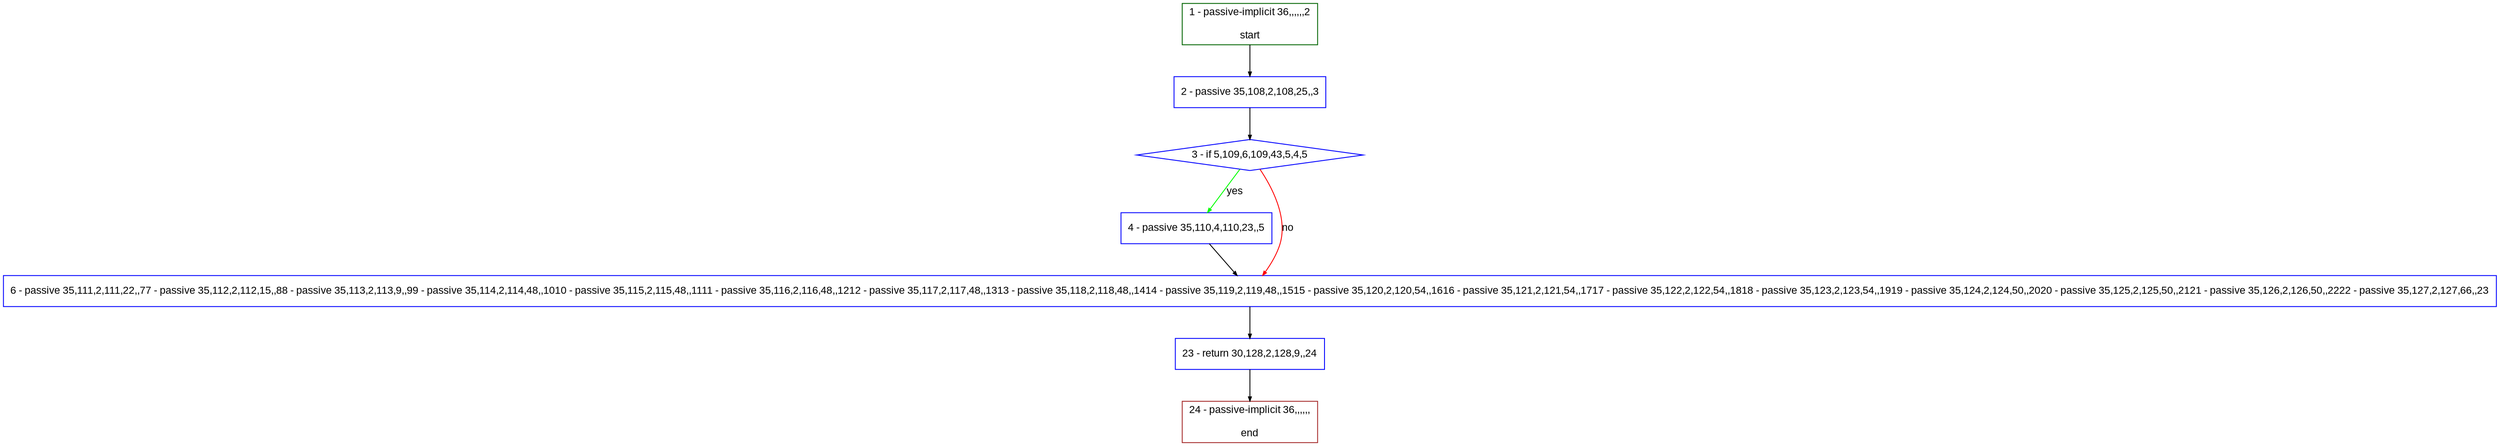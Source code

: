digraph "" {
  graph [pack="true", label="", fontsize="12", packmode="clust", fontname="Arial", fillcolor="#FFFFCC", bgcolor="white", style="rounded,filled", compound="true"];
  node [node_initialized="no", label="", color="grey", fontsize="12", fillcolor="white", fontname="Arial", style="filled", shape="rectangle", compound="true", fixedsize="false"];
  edge [fontcolor="black", arrowhead="normal", arrowtail="none", arrowsize="0.5", ltail="", label="", color="black", fontsize="12", lhead="", fontname="Arial", dir="forward", compound="true"];
  __N1 [label="2 - passive 35,108,2,108,25,,3", color="#0000ff", fillcolor="#ffffff", style="filled", shape="box"];
  __N2 [label="1 - passive-implicit 36,,,,,,2\n\nstart", color="#006400", fillcolor="#ffffff", style="filled", shape="box"];
  __N3 [label="3 - if 5,109,6,109,43,5,4,5", color="#0000ff", fillcolor="#ffffff", style="filled", shape="diamond"];
  __N4 [label="4 - passive 35,110,4,110,23,,5", color="#0000ff", fillcolor="#ffffff", style="filled", shape="box"];
  __N5 [label="6 - passive 35,111,2,111,22,,77 - passive 35,112,2,112,15,,88 - passive 35,113,2,113,9,,99 - passive 35,114,2,114,48,,1010 - passive 35,115,2,115,48,,1111 - passive 35,116,2,116,48,,1212 - passive 35,117,2,117,48,,1313 - passive 35,118,2,118,48,,1414 - passive 35,119,2,119,48,,1515 - passive 35,120,2,120,54,,1616 - passive 35,121,2,121,54,,1717 - passive 35,122,2,122,54,,1818 - passive 35,123,2,123,54,,1919 - passive 35,124,2,124,50,,2020 - passive 35,125,2,125,50,,2121 - passive 35,126,2,126,50,,2222 - passive 35,127,2,127,66,,23", color="#0000ff", fillcolor="#ffffff", style="filled", shape="box"];
  __N6 [label="23 - return 30,128,2,128,9,,24", color="#0000ff", fillcolor="#ffffff", style="filled", shape="box"];
  __N7 [label="24 - passive-implicit 36,,,,,,\n\nend", color="#a52a2a", fillcolor="#ffffff", style="filled", shape="box"];
  __N2 -> __N1 [arrowhead="normal", arrowtail="none", color="#000000", label="", dir="forward"];
  __N1 -> __N3 [arrowhead="normal", arrowtail="none", color="#000000", label="", dir="forward"];
  __N3 -> __N4 [arrowhead="normal", arrowtail="none", color="#00ff00", label="yes", dir="forward"];
  __N3 -> __N5 [arrowhead="normal", arrowtail="none", color="#ff0000", label="no", dir="forward"];
  __N4 -> __N5 [arrowhead="normal", arrowtail="none", color="#000000", label="", dir="forward"];
  __N5 -> __N6 [arrowhead="normal", arrowtail="none", color="#000000", label="", dir="forward"];
  __N6 -> __N7 [arrowhead="normal", arrowtail="none", color="#000000", label="", dir="forward"];
}
